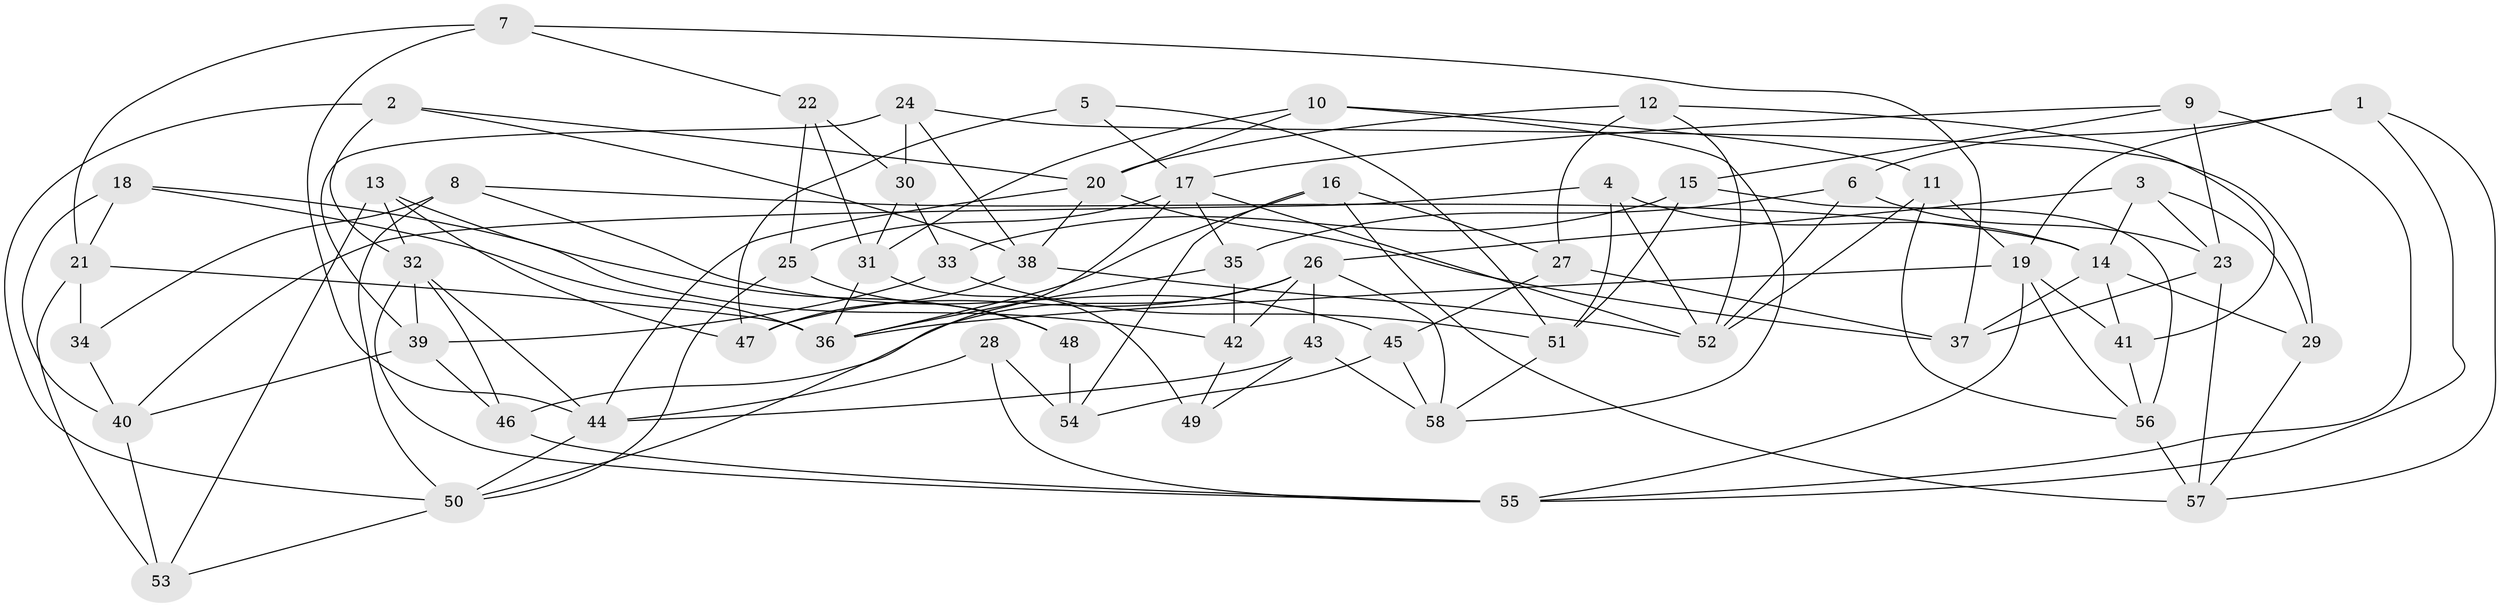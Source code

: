 // original degree distribution, {4: 1.0}
// Generated by graph-tools (version 1.1) at 2025/38/03/04/25 23:38:11]
// undirected, 58 vertices, 130 edges
graph export_dot {
  node [color=gray90,style=filled];
  1;
  2;
  3;
  4;
  5;
  6;
  7;
  8;
  9;
  10;
  11;
  12;
  13;
  14;
  15;
  16;
  17;
  18;
  19;
  20;
  21;
  22;
  23;
  24;
  25;
  26;
  27;
  28;
  29;
  30;
  31;
  32;
  33;
  34;
  35;
  36;
  37;
  38;
  39;
  40;
  41;
  42;
  43;
  44;
  45;
  46;
  47;
  48;
  49;
  50;
  51;
  52;
  53;
  54;
  55;
  56;
  57;
  58;
  1 -- 6 [weight=1.0];
  1 -- 19 [weight=1.0];
  1 -- 55 [weight=1.0];
  1 -- 57 [weight=1.0];
  2 -- 20 [weight=1.0];
  2 -- 32 [weight=1.0];
  2 -- 38 [weight=1.0];
  2 -- 50 [weight=1.0];
  3 -- 14 [weight=1.0];
  3 -- 23 [weight=1.0];
  3 -- 26 [weight=1.0];
  3 -- 29 [weight=1.0];
  4 -- 14 [weight=1.0];
  4 -- 40 [weight=1.0];
  4 -- 51 [weight=1.0];
  4 -- 52 [weight=1.0];
  5 -- 17 [weight=1.0];
  5 -- 47 [weight=2.0];
  5 -- 51 [weight=1.0];
  6 -- 23 [weight=1.0];
  6 -- 35 [weight=1.0];
  6 -- 52 [weight=1.0];
  7 -- 21 [weight=1.0];
  7 -- 22 [weight=1.0];
  7 -- 37 [weight=1.0];
  7 -- 44 [weight=1.0];
  8 -- 14 [weight=1.0];
  8 -- 34 [weight=1.0];
  8 -- 45 [weight=1.0];
  8 -- 50 [weight=1.0];
  9 -- 15 [weight=1.0];
  9 -- 17 [weight=1.0];
  9 -- 23 [weight=1.0];
  9 -- 55 [weight=1.0];
  10 -- 11 [weight=1.0];
  10 -- 20 [weight=1.0];
  10 -- 31 [weight=1.0];
  10 -- 58 [weight=1.0];
  11 -- 19 [weight=1.0];
  11 -- 52 [weight=1.0];
  11 -- 56 [weight=1.0];
  12 -- 20 [weight=1.0];
  12 -- 27 [weight=1.0];
  12 -- 41 [weight=1.0];
  12 -- 52 [weight=1.0];
  13 -- 32 [weight=1.0];
  13 -- 47 [weight=1.0];
  13 -- 48 [weight=1.0];
  13 -- 53 [weight=1.0];
  14 -- 29 [weight=1.0];
  14 -- 37 [weight=1.0];
  14 -- 41 [weight=1.0];
  15 -- 33 [weight=1.0];
  15 -- 51 [weight=1.0];
  15 -- 56 [weight=1.0];
  16 -- 27 [weight=1.0];
  16 -- 36 [weight=1.0];
  16 -- 54 [weight=1.0];
  16 -- 57 [weight=1.0];
  17 -- 25 [weight=1.0];
  17 -- 35 [weight=1.0];
  17 -- 50 [weight=1.0];
  17 -- 52 [weight=1.0];
  18 -- 21 [weight=1.0];
  18 -- 36 [weight=1.0];
  18 -- 40 [weight=1.0];
  18 -- 42 [weight=1.0];
  19 -- 36 [weight=1.0];
  19 -- 41 [weight=1.0];
  19 -- 55 [weight=1.0];
  19 -- 56 [weight=1.0];
  20 -- 37 [weight=1.0];
  20 -- 38 [weight=1.0];
  20 -- 44 [weight=1.0];
  21 -- 34 [weight=2.0];
  21 -- 36 [weight=1.0];
  21 -- 53 [weight=1.0];
  22 -- 25 [weight=1.0];
  22 -- 30 [weight=1.0];
  22 -- 31 [weight=1.0];
  23 -- 37 [weight=2.0];
  23 -- 57 [weight=1.0];
  24 -- 29 [weight=1.0];
  24 -- 30 [weight=3.0];
  24 -- 38 [weight=1.0];
  24 -- 39 [weight=1.0];
  25 -- 48 [weight=1.0];
  25 -- 50 [weight=1.0];
  26 -- 42 [weight=1.0];
  26 -- 43 [weight=1.0];
  26 -- 46 [weight=1.0];
  26 -- 47 [weight=1.0];
  26 -- 58 [weight=1.0];
  27 -- 37 [weight=1.0];
  27 -- 45 [weight=1.0];
  28 -- 44 [weight=1.0];
  28 -- 54 [weight=2.0];
  28 -- 55 [weight=1.0];
  29 -- 57 [weight=1.0];
  30 -- 31 [weight=1.0];
  30 -- 33 [weight=1.0];
  31 -- 36 [weight=1.0];
  31 -- 49 [weight=2.0];
  32 -- 39 [weight=1.0];
  32 -- 44 [weight=1.0];
  32 -- 46 [weight=1.0];
  32 -- 55 [weight=1.0];
  33 -- 39 [weight=1.0];
  33 -- 51 [weight=1.0];
  34 -- 40 [weight=1.0];
  35 -- 36 [weight=1.0];
  35 -- 42 [weight=1.0];
  38 -- 47 [weight=2.0];
  38 -- 52 [weight=1.0];
  39 -- 40 [weight=2.0];
  39 -- 46 [weight=1.0];
  40 -- 53 [weight=1.0];
  41 -- 56 [weight=1.0];
  42 -- 49 [weight=1.0];
  43 -- 44 [weight=1.0];
  43 -- 49 [weight=1.0];
  43 -- 58 [weight=1.0];
  44 -- 50 [weight=1.0];
  45 -- 54 [weight=1.0];
  45 -- 58 [weight=1.0];
  46 -- 55 [weight=1.0];
  48 -- 54 [weight=2.0];
  50 -- 53 [weight=1.0];
  51 -- 58 [weight=2.0];
  56 -- 57 [weight=2.0];
}
